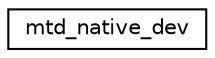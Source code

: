 digraph "Graphical Class Hierarchy"
{
 // LATEX_PDF_SIZE
  edge [fontname="Helvetica",fontsize="10",labelfontname="Helvetica",labelfontsize="10"];
  node [fontname="Helvetica",fontsize="10",shape=record];
  rankdir="LR";
  Node0 [label="mtd_native_dev",height=0.2,width=0.4,color="black", fillcolor="white", style="filled",URL="$structmtd__native__dev.html",tooltip="mtd native descriptor"];
}
